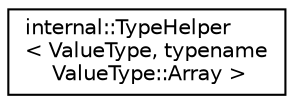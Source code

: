 digraph "Graphical Class Hierarchy"
{
 // LATEX_PDF_SIZE
  edge [fontname="Helvetica",fontsize="10",labelfontname="Helvetica",labelfontsize="10"];
  node [fontname="Helvetica",fontsize="10",shape=record];
  rankdir="LR";
  Node0 [label="internal::TypeHelper\l\< ValueType, typename\l ValueType::Array \>",height=0.2,width=0.4,color="black", fillcolor="white", style="filled",URL="$structinternal_1_1_type_helper_3_01_value_type_00_01typename_01_value_type_1_1_array_01_4.html",tooltip=" "];
}
